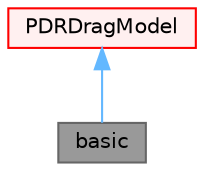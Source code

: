 digraph "basic"
{
 // LATEX_PDF_SIZE
  bgcolor="transparent";
  edge [fontname=Helvetica,fontsize=10,labelfontname=Helvetica,labelfontsize=10];
  node [fontname=Helvetica,fontsize=10,shape=box,height=0.2,width=0.4];
  Node1 [id="Node000001",label="basic",height=0.2,width=0.4,color="gray40", fillcolor="grey60", style="filled", fontcolor="black",tooltip="Basic sub-grid obstacle drag model. Details supplied by J Puttock 2/7/06."];
  Node2 -> Node1 [id="edge1_Node000001_Node000002",dir="back",color="steelblue1",style="solid",tooltip=" "];
  Node2 [id="Node000002",label="PDRDragModel",height=0.2,width=0.4,color="red", fillcolor="#FFF0F0", style="filled",URL="$classFoam_1_1PDRDragModel.html",tooltip="Base-class for sub-grid obstacle drag models. The available drag model is at basic...."];
}
